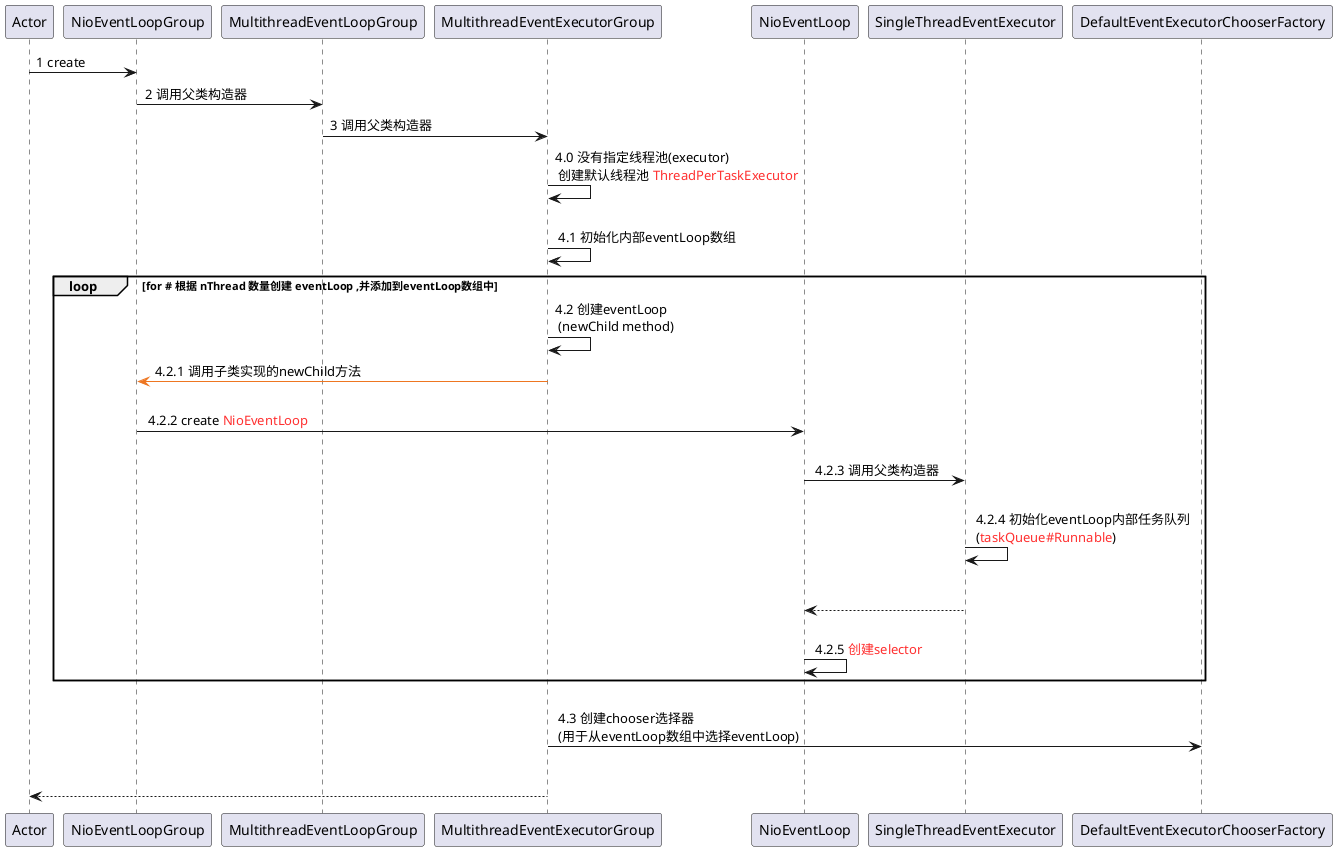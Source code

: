 @startuml participant

Actor -> NioEventLoopGroup: 1 create
NioEventLoopGroup -> MultithreadEventLoopGroup: 2 调用父类构造器

MultithreadEventLoopGroup -> MultithreadEventExecutorGroup: 3 调用父类构造器

MultithreadEventExecutorGroup -> MultithreadEventExecutorGroup: 4.0 没有指定线程池(executor) \n 创建默认线程池 <color:#FF3030>ThreadPerTaskExecutor</color>

MultithreadEventExecutorGroup -> MultithreadEventExecutorGroup: \n 4.1 初始化内部eventLoop数组

' ----- 分割线 -----
loop for # 根据 nThread 数量创建 eventLoop ,并添加到eventLoop数组中
MultithreadEventExecutorGroup -> MultithreadEventExecutorGroup: 4.2 创建eventLoop \n (newChild method)
NioEventLoopGroup <-[#EE7621] MultithreadEventExecutorGroup: 4.2.1 调用子类实现的newChild方法
NioEventLoopGroup -> NioEventLoop: \n 4.2.2 create <color:#FF3030>NioEventLoop</color>
NioEventLoop -> SingleThreadEventExecutor: \n 4.2.3 调用父类构造器
SingleThreadEventExecutor -> SingleThreadEventExecutor: \n 4.2.4 初始化eventLoop内部任务队列 \n (<color:#FF3030>taskQueue#Runnable</color>)
NioEventLoop <-- SingleThreadEventExecutor: \n 
NioEventLoop -> NioEventLoop: \n 4.2.5 <color:#FF3030>创建selector</color>
end
' ----- 分割线 -----

MultithreadEventExecutorGroup -> DefaultEventExecutorChooserFactory: \n 4.3 创建chooser选择器 \n (用于从eventLoop数组中选择eventLoop)

Actor <-- MultithreadEventExecutorGroup: \n 
@enduml